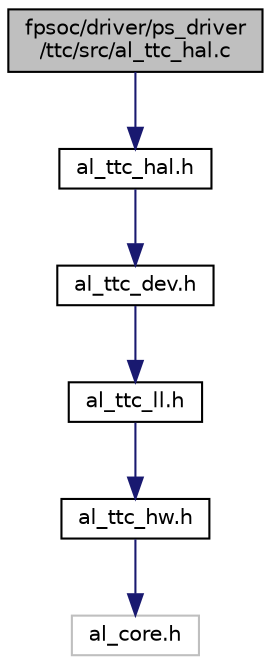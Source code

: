 digraph "fpsoc/driver/ps_driver/ttc/src/al_ttc_hal.c"
{
  edge [fontname="Helvetica",fontsize="10",labelfontname="Helvetica",labelfontsize="10"];
  node [fontname="Helvetica",fontsize="10",shape=record];
  Node0 [label="fpsoc/driver/ps_driver\l/ttc/src/al_ttc_hal.c",height=0.2,width=0.4,color="black", fillcolor="grey75", style="filled", fontcolor="black"];
  Node0 -> Node1 [color="midnightblue",fontsize="10",style="solid",fontname="Helvetica"];
  Node1 [label="al_ttc_hal.h",height=0.2,width=0.4,color="black", fillcolor="white", style="filled",URL="$al__ttc__hal_8h.html"];
  Node1 -> Node2 [color="midnightblue",fontsize="10",style="solid",fontname="Helvetica"];
  Node2 [label="al_ttc_dev.h",height=0.2,width=0.4,color="black", fillcolor="white", style="filled",URL="$al__ttc__dev_8h.html"];
  Node2 -> Node3 [color="midnightblue",fontsize="10",style="solid",fontname="Helvetica"];
  Node3 [label="al_ttc_ll.h",height=0.2,width=0.4,color="black", fillcolor="white", style="filled",URL="$al__ttc__ll_8h.html"];
  Node3 -> Node4 [color="midnightblue",fontsize="10",style="solid",fontname="Helvetica"];
  Node4 [label="al_ttc_hw.h",height=0.2,width=0.4,color="black", fillcolor="white", style="filled",URL="$al__ttc__hw_8h.html"];
  Node4 -> Node5 [color="midnightblue",fontsize="10",style="solid",fontname="Helvetica"];
  Node5 [label="al_core.h",height=0.2,width=0.4,color="grey75", fillcolor="white", style="filled"];
}
